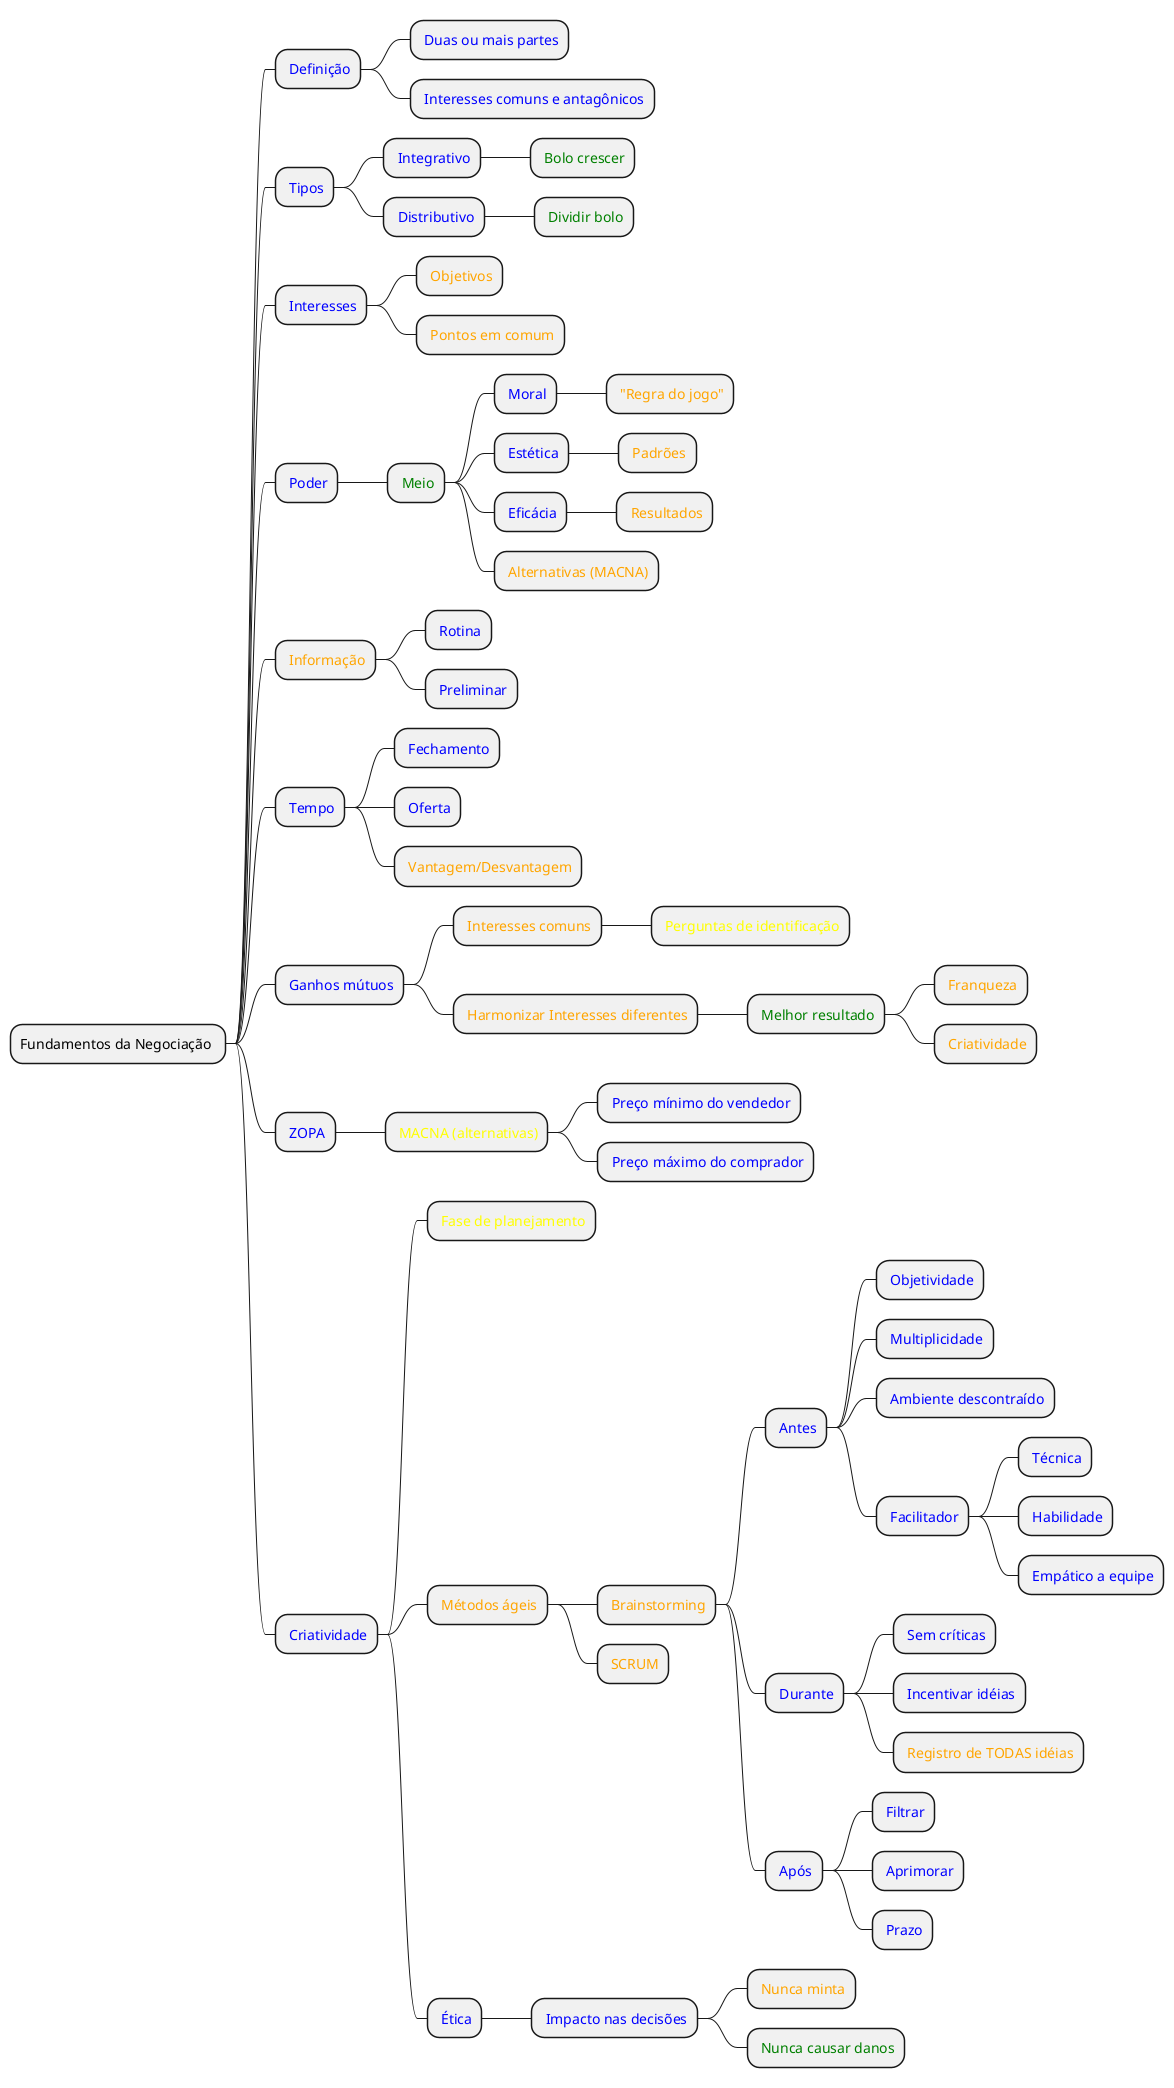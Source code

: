 @startmindmap
skinparam defaultTextAlignment center
* Fundamentos da Negociação 
** <color:blue> Definição
*** <color:blue> Duas ou mais partes
*** <color:blue> Interesses comuns e antagônicos
** <color:blue> Tipos
*** <color:blue> Integrativo
**** <color:green> Bolo crescer
*** <color:blue> Distributivo
**** <color:green> Dividir bolo
** <color:blue> Interesses
*** <color:orange> Objetivos
*** <color:orange> Pontos em comum
** <color:blue> Poder
*** <color:green> Meio
**** <color:blue> Moral
***** <color:orange> "Regra do jogo"
**** <color:blue> Estética
***** <color:orange> Padrões
**** <color:blue> Eficácia
***** <color:orange> Resultados
**** <color:orange> Alternativas (MACNA)
** <color:orange> Informação
*** <color:blue> Rotina
*** <color:blue> Preliminar
** <color:blue> Tempo
*** <color:blue> Fechamento
*** <color:blue> Oferta
*** <color:orange> Vantagem/Desvantagem
** <color:blue> Ganhos mútuos
*** <color:orange> Interesses comuns
**** <color:yellow> Perguntas de identificação
*** <color:orange> Harmonizar Interesses diferentes
**** <color:green> Melhor resultado
***** <color:orange> Franqueza
***** <color:orange> Criatividade
** <color:blue> ZOPA
*** <color:yellow> MACNA (alternativas)
**** <color:blue> Preço mínimo do vendedor
**** <color:blue> Preço máximo do comprador
** <color:blue> Criatividade
*** <color:yellow> Fase de planejamento
*** <color:orange> Métodos ágeis
**** <color:orange> Brainstorming
***** <color:blue> Antes
****** <color:blue> Objetividade
****** <color:blue> Multiplicidade
****** <color:blue> Ambiente descontraído
****** <color:blue> Facilitador
******* <color:blue> Técnica
******* <color:blue> Habilidade
******* <color:blue> Empático a equipe
***** <color:blue> Durante
****** <color:blue> Sem críticas
****** <color:blue> Incentivar idéias
****** <color:orange> Registro de TODAS idéias
***** <color:blue> Após
****** <color:blue> Filtrar
****** <color:blue> Aprimorar
****** <color:blue> Prazo
**** <color:orange> SCRUM
*** <color:blue> Ética
**** <color:blue> Impacto nas decisões
***** <color:orange> Nunca minta
***** <color:green> Nunca causar danos
@endmindmap
